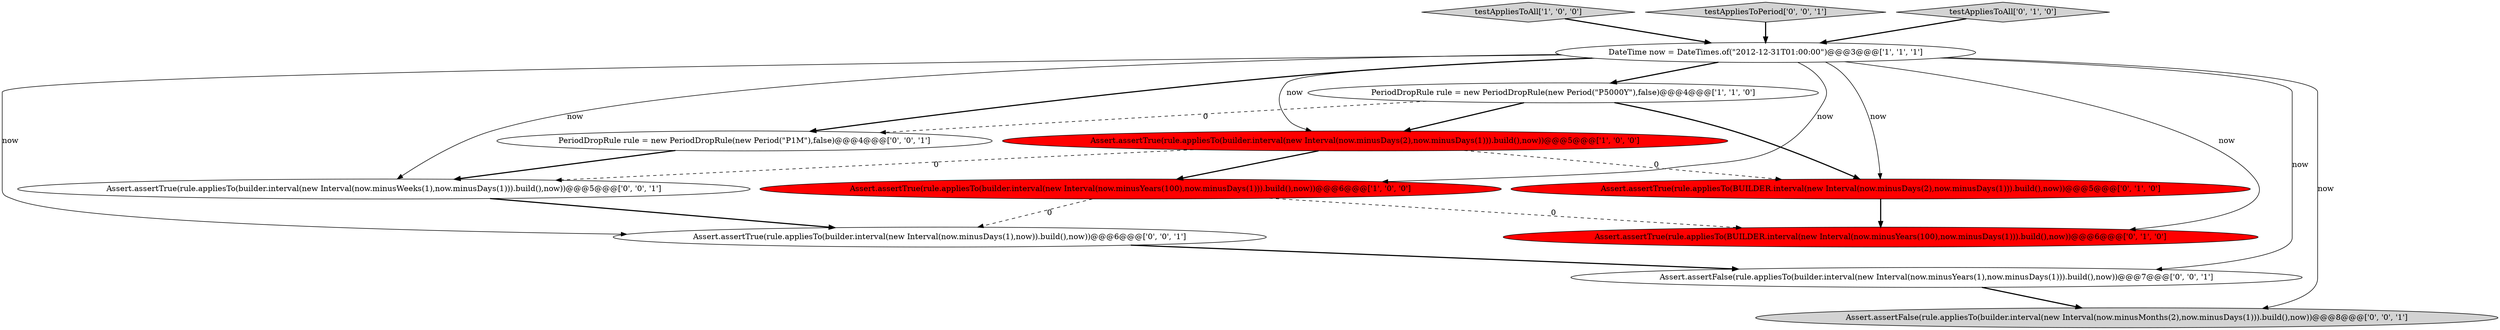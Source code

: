 digraph {
10 [style = filled, label = "Assert.assertTrue(rule.appliesTo(builder.interval(new Interval(now.minusDays(1),now)).build(),now))@@@6@@@['0', '0', '1']", fillcolor = white, shape = ellipse image = "AAA0AAABBB3BBB"];
4 [style = filled, label = "PeriodDropRule rule = new PeriodDropRule(new Period(\"P5000Y\"),false)@@@4@@@['1', '1', '0']", fillcolor = white, shape = ellipse image = "AAA0AAABBB1BBB"];
5 [style = filled, label = "Assert.assertTrue(rule.appliesTo(BUILDER.interval(new Interval(now.minusDays(2),now.minusDays(1))).build(),now))@@@5@@@['0', '1', '0']", fillcolor = red, shape = ellipse image = "AAA1AAABBB2BBB"];
8 [style = filled, label = "Assert.assertFalse(rule.appliesTo(builder.interval(new Interval(now.minusYears(1),now.minusDays(1))).build(),now))@@@7@@@['0', '0', '1']", fillcolor = white, shape = ellipse image = "AAA0AAABBB3BBB"];
0 [style = filled, label = "testAppliesToAll['1', '0', '0']", fillcolor = lightgray, shape = diamond image = "AAA0AAABBB1BBB"];
12 [style = filled, label = "testAppliesToPeriod['0', '0', '1']", fillcolor = lightgray, shape = diamond image = "AAA0AAABBB3BBB"];
2 [style = filled, label = "Assert.assertTrue(rule.appliesTo(builder.interval(new Interval(now.minusDays(2),now.minusDays(1))).build(),now))@@@5@@@['1', '0', '0']", fillcolor = red, shape = ellipse image = "AAA1AAABBB1BBB"];
1 [style = filled, label = "DateTime now = DateTimes.of(\"2012-12-31T01:00:00\")@@@3@@@['1', '1', '1']", fillcolor = white, shape = ellipse image = "AAA0AAABBB1BBB"];
9 [style = filled, label = "PeriodDropRule rule = new PeriodDropRule(new Period(\"P1M\"),false)@@@4@@@['0', '0', '1']", fillcolor = white, shape = ellipse image = "AAA0AAABBB3BBB"];
6 [style = filled, label = "Assert.assertTrue(rule.appliesTo(BUILDER.interval(new Interval(now.minusYears(100),now.minusDays(1))).build(),now))@@@6@@@['0', '1', '0']", fillcolor = red, shape = ellipse image = "AAA1AAABBB2BBB"];
7 [style = filled, label = "testAppliesToAll['0', '1', '0']", fillcolor = lightgray, shape = diamond image = "AAA0AAABBB2BBB"];
3 [style = filled, label = "Assert.assertTrue(rule.appliesTo(builder.interval(new Interval(now.minusYears(100),now.minusDays(1))).build(),now))@@@6@@@['1', '0', '0']", fillcolor = red, shape = ellipse image = "AAA1AAABBB1BBB"];
13 [style = filled, label = "Assert.assertTrue(rule.appliesTo(builder.interval(new Interval(now.minusWeeks(1),now.minusDays(1))).build(),now))@@@5@@@['0', '0', '1']", fillcolor = white, shape = ellipse image = "AAA0AAABBB3BBB"];
11 [style = filled, label = "Assert.assertFalse(rule.appliesTo(builder.interval(new Interval(now.minusMonths(2),now.minusDays(1))).build(),now))@@@8@@@['0', '0', '1']", fillcolor = lightgray, shape = ellipse image = "AAA0AAABBB3BBB"];
13->10 [style = bold, label=""];
1->4 [style = bold, label=""];
3->6 [style = dashed, label="0"];
7->1 [style = bold, label=""];
1->3 [style = solid, label="now"];
2->3 [style = bold, label=""];
1->2 [style = solid, label="now"];
4->2 [style = bold, label=""];
1->10 [style = solid, label="now"];
1->13 [style = solid, label="now"];
12->1 [style = bold, label=""];
1->9 [style = bold, label=""];
4->9 [style = dashed, label="0"];
2->5 [style = dashed, label="0"];
5->6 [style = bold, label=""];
10->8 [style = bold, label=""];
1->5 [style = solid, label="now"];
2->13 [style = dashed, label="0"];
0->1 [style = bold, label=""];
1->6 [style = solid, label="now"];
3->10 [style = dashed, label="0"];
1->11 [style = solid, label="now"];
8->11 [style = bold, label=""];
4->5 [style = bold, label=""];
1->8 [style = solid, label="now"];
9->13 [style = bold, label=""];
}
